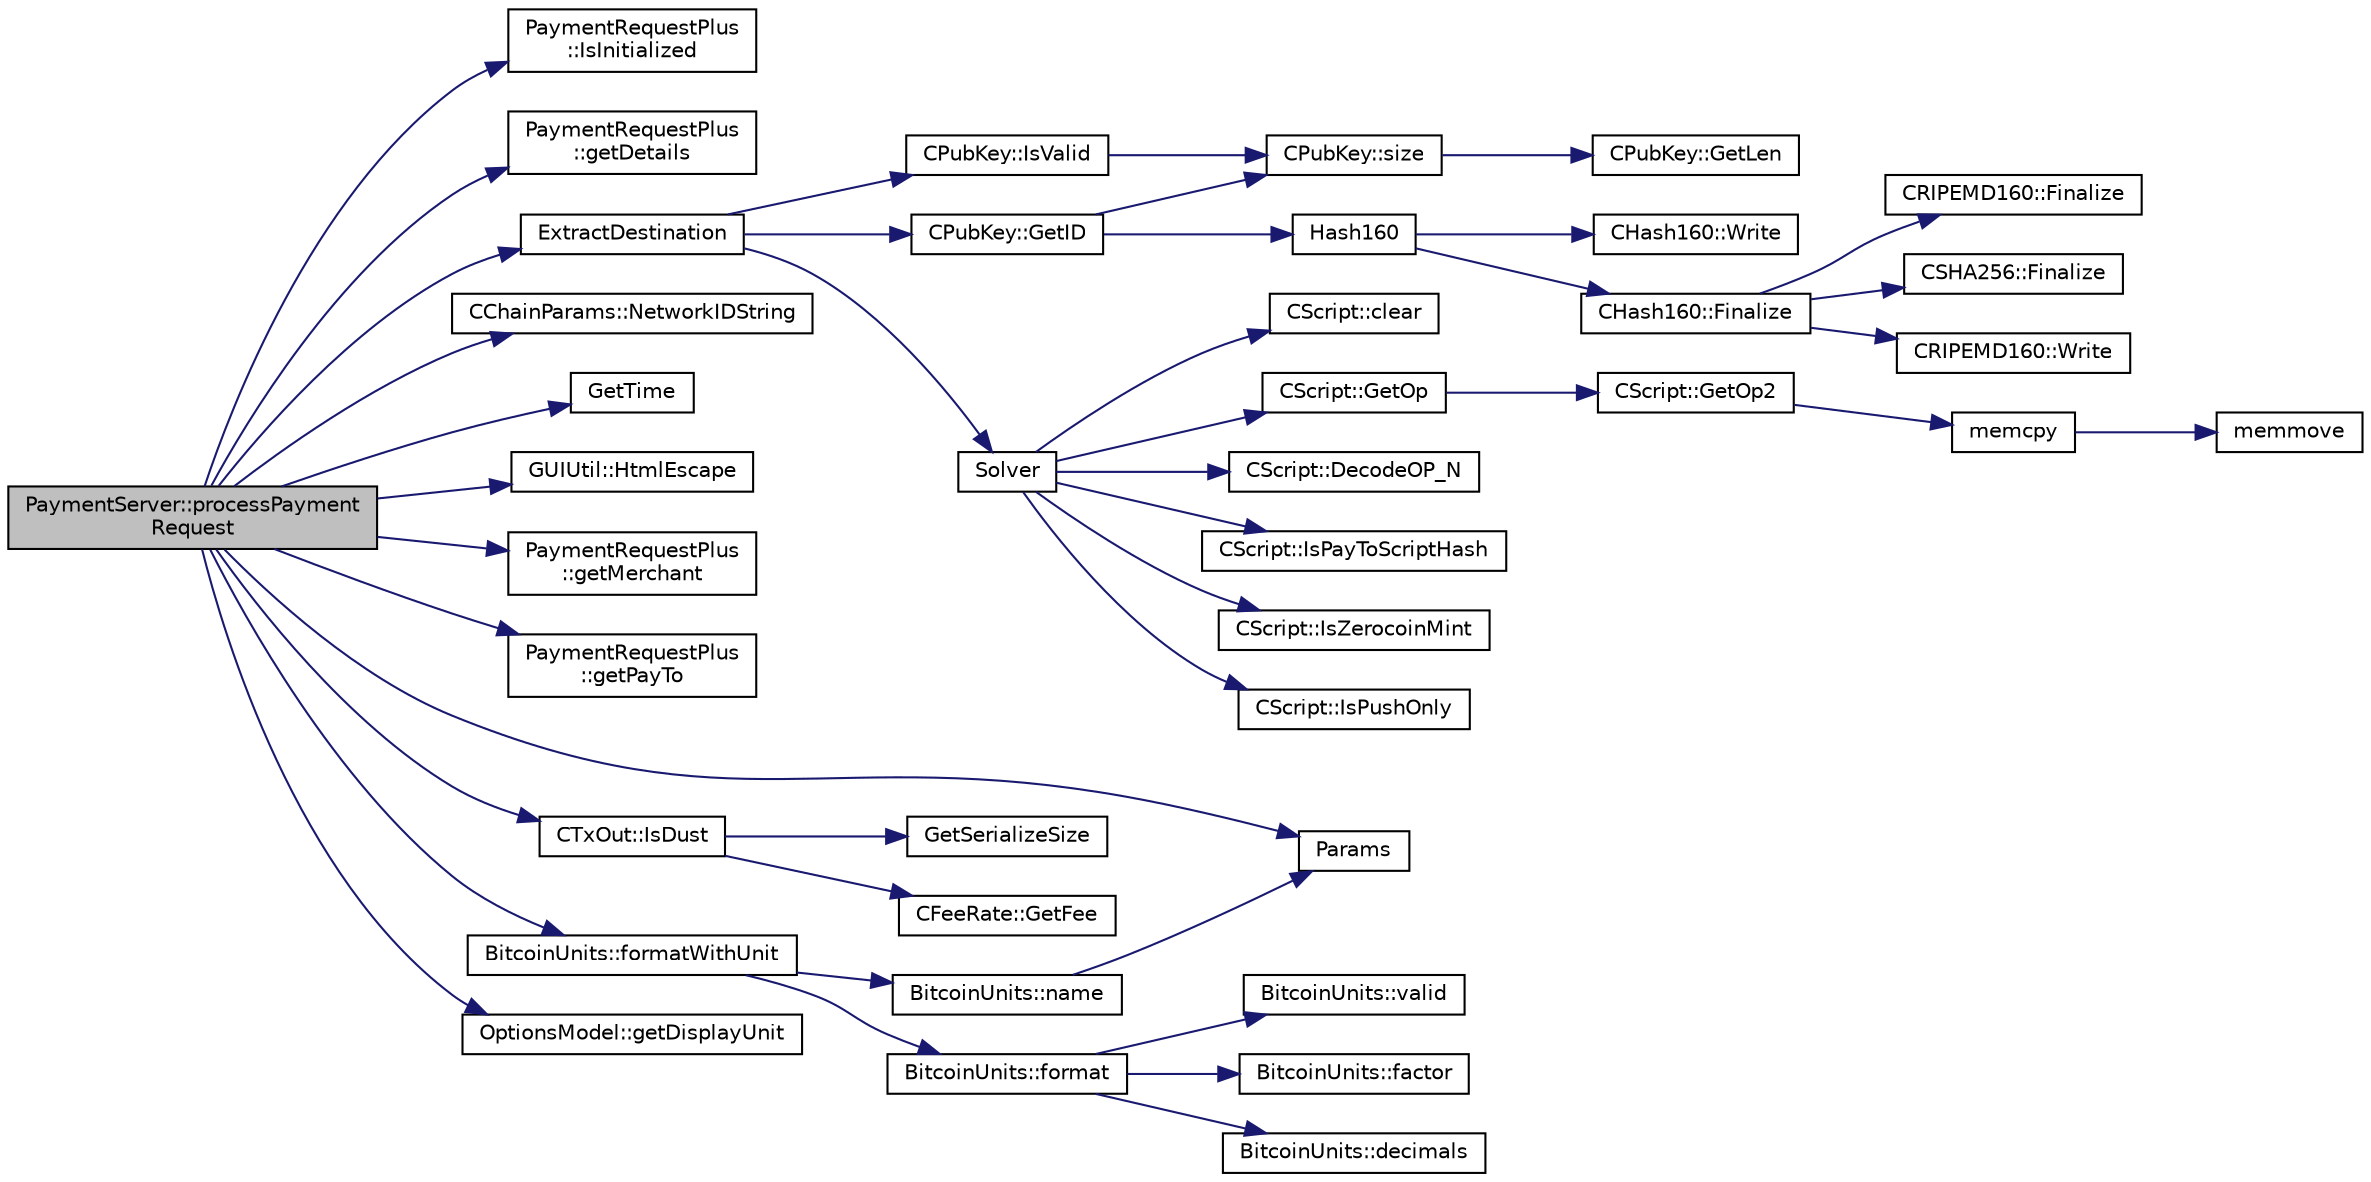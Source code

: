 digraph "PaymentServer::processPaymentRequest"
{
  edge [fontname="Helvetica",fontsize="10",labelfontname="Helvetica",labelfontsize="10"];
  node [fontname="Helvetica",fontsize="10",shape=record];
  rankdir="LR";
  Node123 [label="PaymentServer::processPayment\lRequest",height=0.2,width=0.4,color="black", fillcolor="grey75", style="filled", fontcolor="black"];
  Node123 -> Node124 [color="midnightblue",fontsize="10",style="solid",fontname="Helvetica"];
  Node124 [label="PaymentRequestPlus\l::IsInitialized",height=0.2,width=0.4,color="black", fillcolor="white", style="filled",URL="$class_payment_request_plus.html#aa3d8c57af7c7bc4ffbc31da32e5a40a6"];
  Node123 -> Node125 [color="midnightblue",fontsize="10",style="solid",fontname="Helvetica"];
  Node125 [label="PaymentRequestPlus\l::getDetails",height=0.2,width=0.4,color="black", fillcolor="white", style="filled",URL="$class_payment_request_plus.html#ab0ebee8009c066b45811fe59a07da230"];
  Node123 -> Node126 [color="midnightblue",fontsize="10",style="solid",fontname="Helvetica"];
  Node126 [label="Params",height=0.2,width=0.4,color="black", fillcolor="white", style="filled",URL="$chainparams_8cpp.html#ace5c5b706d71a324a417dd2db394fd4a",tooltip="Return the currently selected parameters. "];
  Node123 -> Node127 [color="midnightblue",fontsize="10",style="solid",fontname="Helvetica"];
  Node127 [label="CChainParams::NetworkIDString",height=0.2,width=0.4,color="black", fillcolor="white", style="filled",URL="$class_c_chain_params.html#a2c02cc73f7fe9369cee9a39a0fd5b710",tooltip="Return the BIP70 network string (main, test or regtest) "];
  Node123 -> Node128 [color="midnightblue",fontsize="10",style="solid",fontname="Helvetica"];
  Node128 [label="GetTime",height=0.2,width=0.4,color="black", fillcolor="white", style="filled",URL="$utiltime_8cpp.html#a46fac5fba8ba905b5f9acb364f5d8c6f",tooltip="For unit testing. "];
  Node123 -> Node129 [color="midnightblue",fontsize="10",style="solid",fontname="Helvetica"];
  Node129 [label="GUIUtil::HtmlEscape",height=0.2,width=0.4,color="black", fillcolor="white", style="filled",URL="$namespace_g_u_i_util.html#a2d4b7f2c11ebc4b97af10bc20d19b1b2"];
  Node123 -> Node130 [color="midnightblue",fontsize="10",style="solid",fontname="Helvetica"];
  Node130 [label="PaymentRequestPlus\l::getMerchant",height=0.2,width=0.4,color="black", fillcolor="white", style="filled",URL="$class_payment_request_plus.html#a3d13d13cf6a552695971cc257a33ca81"];
  Node123 -> Node131 [color="midnightblue",fontsize="10",style="solid",fontname="Helvetica"];
  Node131 [label="PaymentRequestPlus\l::getPayTo",height=0.2,width=0.4,color="black", fillcolor="white", style="filled",URL="$class_payment_request_plus.html#a4fb6e542f80d3b0af860f2c436b6bbe1"];
  Node123 -> Node132 [color="midnightblue",fontsize="10",style="solid",fontname="Helvetica"];
  Node132 [label="ExtractDestination",height=0.2,width=0.4,color="black", fillcolor="white", style="filled",URL="$standard_8cpp.html#a951f7e601746ae076afdf3169ecca2fc"];
  Node132 -> Node133 [color="midnightblue",fontsize="10",style="solid",fontname="Helvetica"];
  Node133 [label="Solver",height=0.2,width=0.4,color="black", fillcolor="white", style="filled",URL="$standard_8cpp.html#a6ee6be50bff44464e905680c6fcee6dc",tooltip="Return public keys or hashes from scriptPubKey, for &#39;standard&#39; transaction types. ..."];
  Node133 -> Node134 [color="midnightblue",fontsize="10",style="solid",fontname="Helvetica"];
  Node134 [label="CScript::IsPayToScriptHash",height=0.2,width=0.4,color="black", fillcolor="white", style="filled",URL="$class_c_script.html#a0c3729c606d318923dc06f95d85a0971"];
  Node133 -> Node135 [color="midnightblue",fontsize="10",style="solid",fontname="Helvetica"];
  Node135 [label="CScript::IsZerocoinMint",height=0.2,width=0.4,color="black", fillcolor="white", style="filled",URL="$class_c_script.html#aadeaf93bd9c00abc9e20d082051adac8"];
  Node133 -> Node136 [color="midnightblue",fontsize="10",style="solid",fontname="Helvetica"];
  Node136 [label="CScript::IsPushOnly",height=0.2,width=0.4,color="black", fillcolor="white", style="filled",URL="$class_c_script.html#a090905f875fa5a40e616b319de8e973f",tooltip="Called by IsStandardTx and P2SH/BIP62 VerifyScript (which makes it consensus-critical). "];
  Node133 -> Node137 [color="midnightblue",fontsize="10",style="solid",fontname="Helvetica"];
  Node137 [label="CScript::clear",height=0.2,width=0.4,color="black", fillcolor="white", style="filled",URL="$class_c_script.html#a7b2baf842621f07c4939408acf63377c"];
  Node133 -> Node138 [color="midnightblue",fontsize="10",style="solid",fontname="Helvetica"];
  Node138 [label="CScript::GetOp",height=0.2,width=0.4,color="black", fillcolor="white", style="filled",URL="$class_c_script.html#a94635ed93d8d244ec3acfa83f9ecfe5f"];
  Node138 -> Node139 [color="midnightblue",fontsize="10",style="solid",fontname="Helvetica"];
  Node139 [label="CScript::GetOp2",height=0.2,width=0.4,color="black", fillcolor="white", style="filled",URL="$class_c_script.html#aac2dbe75742054049b0c6de0e9473ef0"];
  Node139 -> Node140 [color="midnightblue",fontsize="10",style="solid",fontname="Helvetica"];
  Node140 [label="memcpy",height=0.2,width=0.4,color="black", fillcolor="white", style="filled",URL="$glibc__compat_8cpp.html#a0f46826ab0466591e136db24394923cf"];
  Node140 -> Node141 [color="midnightblue",fontsize="10",style="solid",fontname="Helvetica"];
  Node141 [label="memmove",height=0.2,width=0.4,color="black", fillcolor="white", style="filled",URL="$glibc__compat_8cpp.html#a9778d49e9029dd75bc53ecbbf9f5e9a1"];
  Node133 -> Node142 [color="midnightblue",fontsize="10",style="solid",fontname="Helvetica"];
  Node142 [label="CScript::DecodeOP_N",height=0.2,width=0.4,color="black", fillcolor="white", style="filled",URL="$class_c_script.html#a7f975fca06b3e9a17da8ba23c7647e2e",tooltip="Encode/decode small integers: "];
  Node132 -> Node143 [color="midnightblue",fontsize="10",style="solid",fontname="Helvetica"];
  Node143 [label="CPubKey::IsValid",height=0.2,width=0.4,color="black", fillcolor="white", style="filled",URL="$class_c_pub_key.html#a4fa94293cf8577fd039b9a133f6c7f30"];
  Node143 -> Node144 [color="midnightblue",fontsize="10",style="solid",fontname="Helvetica"];
  Node144 [label="CPubKey::size",height=0.2,width=0.4,color="black", fillcolor="white", style="filled",URL="$class_c_pub_key.html#a6bb28fcf0a5f799c69f5b7269363b309",tooltip="Simple read-only vector-like interface to the pubkey data. "];
  Node144 -> Node145 [color="midnightblue",fontsize="10",style="solid",fontname="Helvetica"];
  Node145 [label="CPubKey::GetLen",height=0.2,width=0.4,color="black", fillcolor="white", style="filled",URL="$class_c_pub_key.html#a7dc71b3f037c84268dc22de97d7b65fb",tooltip="Compute the length of a pubkey with a given first byte. "];
  Node132 -> Node146 [color="midnightblue",fontsize="10",style="solid",fontname="Helvetica"];
  Node146 [label="CPubKey::GetID",height=0.2,width=0.4,color="black", fillcolor="white", style="filled",URL="$class_c_pub_key.html#a2675f7e6f72eff68e7a5227289feb021",tooltip="Get the KeyID of this public key (hash of its serialization) "];
  Node146 -> Node147 [color="midnightblue",fontsize="10",style="solid",fontname="Helvetica"];
  Node147 [label="Hash160",height=0.2,width=0.4,color="black", fillcolor="white", style="filled",URL="$hash_8h.html#a4490f70ddae16e9e48460a0416a48a6b",tooltip="Compute the 160-bit hash an object. "];
  Node147 -> Node148 [color="midnightblue",fontsize="10",style="solid",fontname="Helvetica"];
  Node148 [label="CHash160::Write",height=0.2,width=0.4,color="black", fillcolor="white", style="filled",URL="$class_c_hash160.html#af56cdd9443013eb68b246aa8450217f2"];
  Node147 -> Node149 [color="midnightblue",fontsize="10",style="solid",fontname="Helvetica"];
  Node149 [label="CHash160::Finalize",height=0.2,width=0.4,color="black", fillcolor="white", style="filled",URL="$class_c_hash160.html#a9bb08e1772002ae1a5d85017ba7952ee"];
  Node149 -> Node150 [color="midnightblue",fontsize="10",style="solid",fontname="Helvetica"];
  Node150 [label="CSHA256::Finalize",height=0.2,width=0.4,color="black", fillcolor="white", style="filled",URL="$class_c_s_h_a256.html#a4259230be0caefa590bc324fc12b9b90"];
  Node149 -> Node151 [color="midnightblue",fontsize="10",style="solid",fontname="Helvetica"];
  Node151 [label="CRIPEMD160::Write",height=0.2,width=0.4,color="black", fillcolor="white", style="filled",URL="$class_c_r_i_p_e_m_d160.html#a221143b9d94af623d07c4f4ba1bf6007"];
  Node149 -> Node152 [color="midnightblue",fontsize="10",style="solid",fontname="Helvetica"];
  Node152 [label="CRIPEMD160::Finalize",height=0.2,width=0.4,color="black", fillcolor="white", style="filled",URL="$class_c_r_i_p_e_m_d160.html#a2a11566fbf9d1339b819833313fc4e51"];
  Node146 -> Node144 [color="midnightblue",fontsize="10",style="solid",fontname="Helvetica"];
  Node123 -> Node153 [color="midnightblue",fontsize="10",style="solid",fontname="Helvetica"];
  Node153 [label="CTxOut::IsDust",height=0.2,width=0.4,color="black", fillcolor="white", style="filled",URL="$class_c_tx_out.html#ad4440670c7b3a59b46fa44f2f032ded8"];
  Node153 -> Node154 [color="midnightblue",fontsize="10",style="solid",fontname="Helvetica"];
  Node154 [label="GetSerializeSize",height=0.2,width=0.4,color="black", fillcolor="white", style="filled",URL="$serialize_8h.html#a48239e478ae730373d1984fe304ca025"];
  Node153 -> Node155 [color="midnightblue",fontsize="10",style="solid",fontname="Helvetica"];
  Node155 [label="CFeeRate::GetFee",height=0.2,width=0.4,color="black", fillcolor="white", style="filled",URL="$class_c_fee_rate.html#a6a3aef64120ef51ac921318282404b0e"];
  Node123 -> Node156 [color="midnightblue",fontsize="10",style="solid",fontname="Helvetica"];
  Node156 [label="BitcoinUnits::formatWithUnit",height=0.2,width=0.4,color="black", fillcolor="white", style="filled",URL="$class_bitcoin_units.html#aef9fb7509257bc84ee459d7f0c663020",tooltip="Format as string (with unit) "];
  Node156 -> Node157 [color="midnightblue",fontsize="10",style="solid",fontname="Helvetica"];
  Node157 [label="BitcoinUnits::format",height=0.2,width=0.4,color="black", fillcolor="white", style="filled",URL="$class_bitcoin_units.html#ab07437e5a788c80a82d75e3714bd3925",tooltip="Format as string. "];
  Node157 -> Node158 [color="midnightblue",fontsize="10",style="solid",fontname="Helvetica"];
  Node158 [label="BitcoinUnits::valid",height=0.2,width=0.4,color="black", fillcolor="white", style="filled",URL="$class_bitcoin_units.html#a81cbc41480adfb600dad79711d336e5f",tooltip="Is unit ID valid? "];
  Node157 -> Node159 [color="midnightblue",fontsize="10",style="solid",fontname="Helvetica"];
  Node159 [label="BitcoinUnits::factor",height=0.2,width=0.4,color="black", fillcolor="white", style="filled",URL="$class_bitcoin_units.html#ae967b9e6ecbb8f041bfe398d27533b09",tooltip="Number of Satoshis (1e-8) per unit. "];
  Node157 -> Node160 [color="midnightblue",fontsize="10",style="solid",fontname="Helvetica"];
  Node160 [label="BitcoinUnits::decimals",height=0.2,width=0.4,color="black", fillcolor="white", style="filled",URL="$class_bitcoin_units.html#a3f0fc21634520ea06c684ba0d7e25f2f",tooltip="Number of decimals left. "];
  Node156 -> Node161 [color="midnightblue",fontsize="10",style="solid",fontname="Helvetica"];
  Node161 [label="BitcoinUnits::name",height=0.2,width=0.4,color="black", fillcolor="white", style="filled",URL="$class_bitcoin_units.html#a4cf46136434ed30728608e67e90a9cbe",tooltip="Short name. "];
  Node161 -> Node126 [color="midnightblue",fontsize="10",style="solid",fontname="Helvetica"];
  Node123 -> Node162 [color="midnightblue",fontsize="10",style="solid",fontname="Helvetica"];
  Node162 [label="OptionsModel::getDisplayUnit",height=0.2,width=0.4,color="black", fillcolor="white", style="filled",URL="$class_options_model.html#a3b6e4d4ef42be3aaba315b8cd14f468e"];
}
